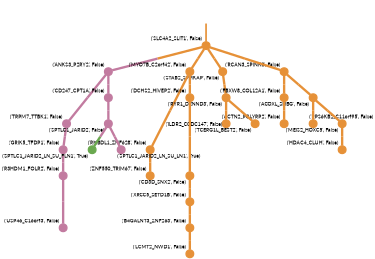 strict digraph  {
graph[splines=false]; nodesep=0.7; rankdir=TB; ranksep=0.6; forcelabels=true; dpi=600; size=2.5;
0 [color="#e69138ff", fillcolor="#e69138ff", fixedsize=true, fontname=Lato, fontsize="12pt", height="0.25", label="", penwidth=3, shape=circle, style=filled, xlabel="('SLC4A2_SLIT1', False)"];
6 [color="#c27ba0ff", fillcolor="#c27ba0ff", fixedsize=true, fontname=Lato, fontsize="12pt", height="0.25", label="", penwidth=3, shape=circle, style=filled, xlabel="('ANKS3_P2RY2', False)"];
9 [color="#e69138ff", fillcolor="#e69138ff", fixedsize=true, fontname=Lato, fontsize="12pt", height="0.25", label="", penwidth=3, shape=circle, style=filled, xlabel="('MYO7B_C2orf42', False)"];
10 [color="#e69138ff", fillcolor="#e69138ff", fixedsize=true, fontname=Lato, fontsize="12pt", height="0.25", label="", penwidth=3, shape=circle, style=filled, xlabel="('STAB2_SPHKAP', False)"];
20 [color="#e69138ff", fillcolor="#e69138ff", fixedsize=true, fontname=Lato, fontsize="12pt", height="0.25", label="", penwidth=3, shape=circle, style=filled, xlabel="('RCAN3_SPINK8', False)"];
1 [color="#e69138ff", fillcolor="#e69138ff", fixedsize=true, fontname=Lato, fontsize="12pt", height="0.25", label="", penwidth=3, shape=circle, style=filled, xlabel="('RHBDL1_ZNF628', False)"];
26 [color="#e69138ff", fillcolor="#e69138ff", fixedsize=true, fontname=Lato, fontsize="12pt", height="0.25", label="", penwidth=3, shape=circle, style=filled, xlabel="('ZNF550_TRIM67', False)"];
2 [color="#e69138ff", fillcolor="#e69138ff", fixedsize=true, fontname=Lato, fontsize="12pt", height="0.25", label="", penwidth=3, shape=circle, style=filled, xlabel="('CD3D_SNX2', False)"];
11 [color="#e69138ff", fillcolor="#e69138ff", fixedsize=true, fontname=Lato, fontsize="12pt", height="0.25", label="", penwidth=3, shape=circle, style=filled, xlabel="('XRCC5_SETD1B', False)"];
3 [color="#c27ba0ff", fillcolor="#c27ba0ff", fixedsize=true, fontname=Lato, fontsize="12pt", height="0.25", label="", penwidth=3, shape=circle, style=filled, xlabel="('TRPM7_TTBK1', False)"];
18 [color="#c27ba0ff", fillcolor="#c27ba0ff", fixedsize=true, fontname=Lato, fontsize="12pt", height="0.25", label="", penwidth=3, shape=circle, style=filled, xlabel="('GRIK5_TFDP1', False)"];
5 [color="#e69138ff", fillcolor="#e69138ff", fixedsize=true, fontname=Lato, fontsize="12pt", height="0.25", label="", penwidth=3, shape=circle, style=filled, xlabel="('FBXW8_COL12A1', False)"];
23 [color="#e69138ff", fillcolor="#e69138ff", fixedsize=true, fontname=Lato, fontsize="12pt", height="0.25", label="", penwidth=3, shape=circle, style=filled, xlabel="('ACTN2_PGLYRP2', False)"];
8 [color="#c27ba0ff", fillcolor="#c27ba0ff", fixedsize=true, fontname=Lato, fontsize="12pt", height="0.25", label="", penwidth=3, shape=circle, style=filled, xlabel="('CD247_CPT1A', False)"];
7 [color="#e69138ff", fillcolor="#e69138ff", fixedsize=true, fontname=Lato, fontsize="12pt", height="0.25", label="", penwidth=3, shape=circle, style=filled, xlabel="('RYR1_DENND3', False)"];
16 [color="#e69138ff", fillcolor="#e69138ff", fixedsize=true, fontname=Lato, fontsize="12pt", height="0.25", label="", penwidth=3, shape=circle, style=filled, xlabel="('ILDR2_CCDC147', False)"];
24 [color="#e69138ff", fillcolor="#e69138ff", fixedsize=true, fontname=Lato, fontsize="12pt", height="0.25", label="", penwidth=3, shape=circle, style=filled, xlabel="('TCERG1L_BEST2', False)"];
22 [color="#c27ba0ff", fillcolor="#c27ba0ff", fixedsize=true, fontname=Lato, fontsize="12pt", height="0.25", label="", penwidth=3, shape=circle, style=filled, xlabel="('SPTLC1_JARID2', False)"];
15 [color="#e69138ff", fillcolor="#e69138ff", fixedsize=true, fontname=Lato, fontsize="12pt", height="0.25", label="", penwidth=3, shape=circle, style=filled, xlabel="('DCHS2_HIVEP2', False)"];
19 [color="#e69138ff", fillcolor="#e69138ff", fixedsize=true, fontname=Lato, fontsize="12pt", height="0.25", label="", penwidth=3, shape=circle, style=filled, xlabel="('B4GALNT3_ZNF263', False)"];
13 [color="#e69138ff", fillcolor="#e69138ff", fixedsize=true, fontname=Lato, fontsize="12pt", height="0.25", label="", penwidth=3, shape=circle, style=filled, xlabel="('ACOXL_SHBG', False)"];
12 [color="#e69138ff", fillcolor="#e69138ff", fixedsize=true, fontname=Lato, fontsize="12pt", height="0.25", label="", penwidth=3, shape=circle, style=filled, xlabel="('RPS6KB2_C11orf95', False)"];
21 [color="#e69138ff", fillcolor="#e69138ff", fixedsize=true, fontname=Lato, fontsize="12pt", height="0.25", label="", penwidth=3, shape=circle, style=filled, xlabel="('MEIS2_HOXC5', False)"];
25 [color="#c27ba0ff", fillcolor="#c27ba0ff", fixedsize=true, fontname=Lato, fontsize="12pt", height="0.25", label="", penwidth=3, shape=circle, style=filled, xlabel="('R3HDM1_FOLR2', False)"];
14 [color="#e69138ff", fillcolor="#e69138ff", fixedsize=true, fontname=Lato, fontsize="12pt", height="0.25", label="", penwidth=3, shape=circle, style=filled, xlabel="('LCMT2_NWD1', False)"];
17 [color="#e69138ff", fillcolor="#e69138ff", fixedsize=true, fontname=Lato, fontsize="12pt", height="0.25", label="", penwidth=3, shape=circle, style=filled, xlabel="('HDAC4_CLUH', False)"];
27 [color="#6aa84fff", fillcolor="#6aa84fff", fixedsize=true, fontname=Lato, fontsize="12pt", height="0.25", label="", penwidth=3, shape=circle, style=filled, xlabel="('SPTLC1_JARID2_LN_SU_FLN1', True)"];
28 [color="#c27ba0ff", fillcolor="#c27ba0ff", fixedsize=true, fontname=Lato, fontsize="12pt", height="0.25", label="", penwidth=3, shape=circle, style=filled, xlabel="('SPTLC1_JARID2_LN_SU_LN1', True)"];
4 [color="#c27ba0ff", fillcolor="#c27ba0ff", fixedsize=true, fontname=Lato, fontsize="12pt", height="0.25", label="", penwidth=3, shape=circle, style=filled, xlabel="('USP46_C16orf3', False)"];
normal [label="", penwidth=3, style=invis, xlabel="('SLC4A2_SLIT1', False)"];
0 -> 6  [arrowsize=0, color="#e69138ff;0.5:#c27ba0ff", minlen="1.7032966613769531", penwidth="5.5", style=solid];
0 -> 9  [arrowsize=0, color="#e69138ff;0.5:#e69138ff", minlen="1.4395604133605957", penwidth="5.5", style=solid];
0 -> 10  [arrowsize=0, color="#e69138ff;0.5:#e69138ff", minlen="1.417582392692566", penwidth="5.5", style=solid];
0 -> 20  [arrowsize=0, color="#e69138ff;0.5:#e69138ff", minlen="1.197802186012268", penwidth="5.5", style=solid];
6 -> 3  [arrowsize=0, color="#c27ba0ff;0.5:#c27ba0ff", minlen="2.230769157409668", penwidth="5.5", style=solid];
6 -> 8  [arrowsize=0, color="#c27ba0ff;0.5:#c27ba0ff", minlen="1.4835164546966553", penwidth="5.5", style=solid];
9 -> 1  [arrowsize=0, color="#e69138ff;0.5:#e69138ff", minlen="3.0", penwidth="5.5", style=solid];
9 -> 15  [arrowsize=0, color="#e69138ff;0.5:#e69138ff", minlen="1.307692289352417", penwidth="5.5", style=solid];
10 -> 7  [arrowsize=0, color="#e69138ff;0.5:#e69138ff", minlen="1.5934066772460938", penwidth="5.5", style=solid];
20 -> 5  [arrowsize=0, color="#e69138ff;0.5:#e69138ff", minlen="1.7252748012542725", penwidth="5.5", style=solid];
20 -> 13  [arrowsize=0, color="#e69138ff;0.5:#e69138ff", minlen="1.3956043720245361", penwidth="5.5", style=solid];
1 -> 26  [arrowsize=0, color="#e69138ff;0.5:#e69138ff", minlen="1.109890103340149", penwidth="5.5", style=solid];
2 -> 11  [arrowsize=0, color="#e69138ff;0.5:#e69138ff", minlen="1.417582392692566", penwidth="5.5", style=solid];
11 -> 19  [arrowsize=0, color="#e69138ff;0.5:#e69138ff", minlen="1.2197802066802979", penwidth="5.5", style=solid];
3 -> 18  [arrowsize=0, color="#c27ba0ff;0.5:#c27ba0ff", minlen="1.2857142686843872", penwidth="5.5", style=solid];
18 -> 25  [arrowsize=0, color="#c27ba0ff;0.5:#c27ba0ff", minlen="1.109890103340149", penwidth="5.5", style=solid];
5 -> 23  [arrowsize=0, color="#e69138ff;0.5:#e69138ff", minlen="1.1318681240081787", penwidth="5.5", style=solid];
8 -> 22  [arrowsize=0, color="#c27ba0ff;0.5:#c27ba0ff", minlen="1.1318681240081787", penwidth="5.5", style=solid];
7 -> 16  [arrowsize=0, color="#e69138ff;0.5:#e69138ff", minlen="1.307692289352417", penwidth="5.5", style=solid];
7 -> 24  [arrowsize=0, color="#e69138ff;0.5:#e69138ff", minlen="1.1318681240081787", penwidth="5.5", style=solid];
22 -> 27  [arrowsize=0, color="#c27ba0ff;0.5:#6aa84fff", minlen="1.0549451112747192", penwidth="5.5", style=solid];
22 -> 28  [arrowsize=0, color="#c27ba0ff;0.5:#c27ba0ff", minlen="1.0549451112747192", penwidth="5.5", style=solid];
15 -> 2  [arrowsize=0, color="#e69138ff;0.5:#e69138ff", minlen="3.0", penwidth="5.5", style=solid];
19 -> 14  [arrowsize=0, color="#e69138ff;0.5:#e69138ff", minlen="1.307692289352417", penwidth="5.5", style=solid];
13 -> 12  [arrowsize=0, color="#e69138ff;0.5:#e69138ff", minlen="1.3956043720245361", penwidth="5.5", style=solid];
13 -> 21  [arrowsize=0, color="#e69138ff;0.5:#e69138ff", minlen="1.1758241653442383", penwidth="5.5", style=solid];
21 -> 17  [arrowsize=0, color="#e69138ff;0.5:#e69138ff", minlen="1.2857142686843872", penwidth="5.5", style=solid];
25 -> 4  [arrowsize=0, color="#c27ba0ff;0.5:#c27ba0ff", minlen="2.0329670906066895", penwidth="5.5", style=solid];
normal -> 0  [arrowsize=0, color="#e69138ff", label="", penwidth=4, style=solid];
}
